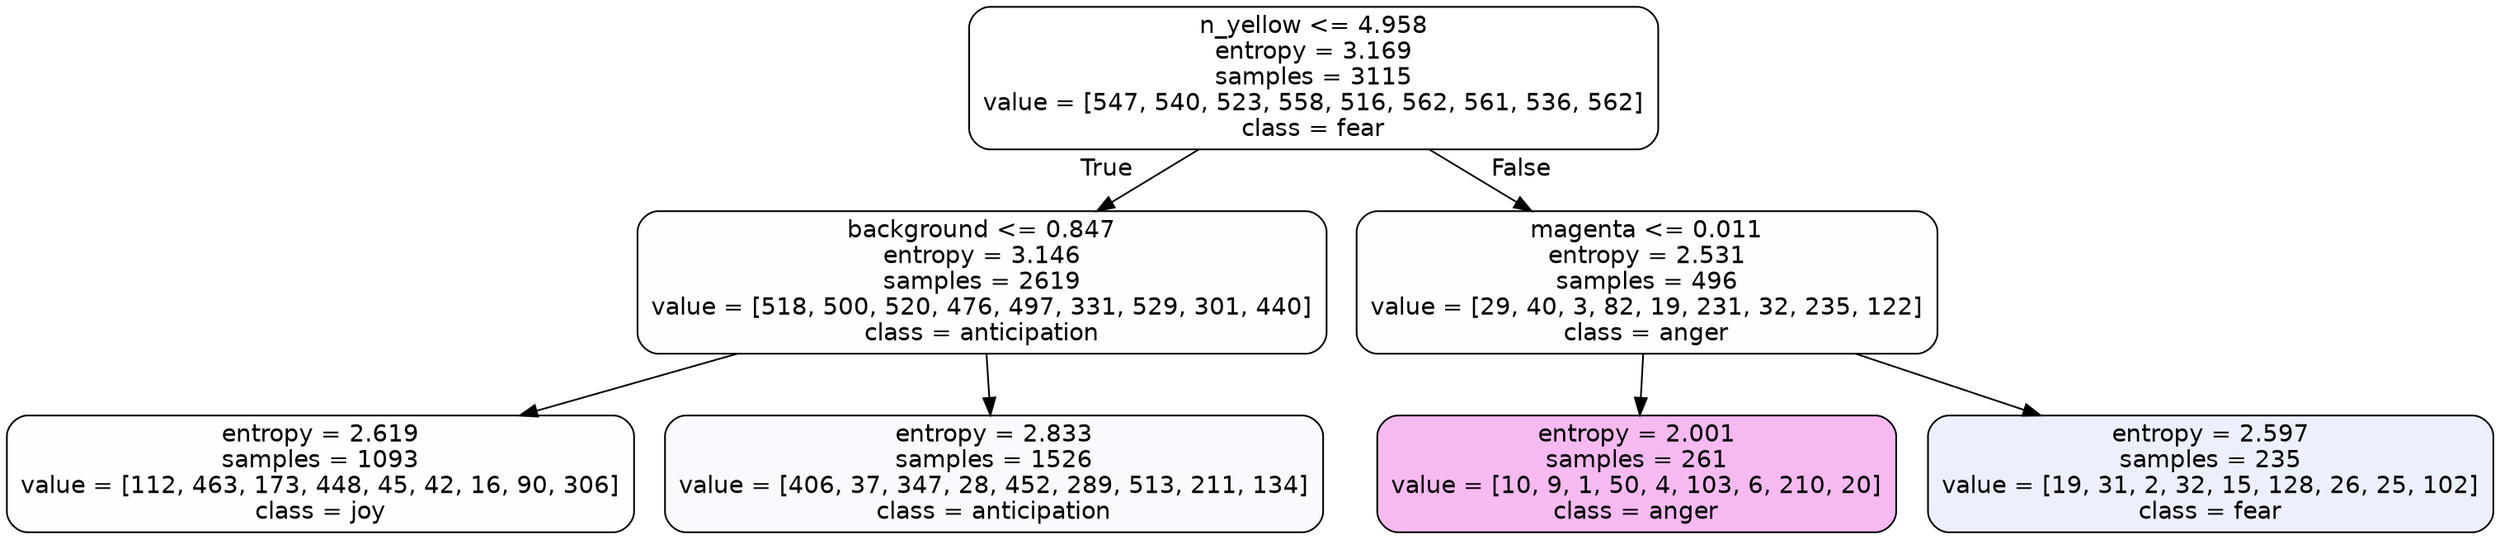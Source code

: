 digraph Tree {
node [shape=box, style="filled, rounded", color="black", fontname=helvetica] ;
edge [fontname=helvetica] ;
0 [label="n_yellow <= 4.958\nentropy = 3.169\nsamples = 3115\nvalue = [547, 540, 523, 558, 516, 562, 561, 536, 562]\nclass = fear", fillcolor="#3964e500"] ;
1 [label="background <= 0.847\nentropy = 3.146\nsamples = 2619\nvalue = [518, 500, 520, 476, 497, 331, 529, 301, 440]\nclass = anticipation", fillcolor="#8139e501"] ;
0 -> 1 [labeldistance=2.5, labelangle=45, headlabel="True"] ;
2 [label="entropy = 2.619\nsamples = 1093\nvalue = [112, 463, 173, 448, 45, 42, 16, 90, 306]\nclass = joy", fillcolor="#d7e53903"] ;
1 -> 2 ;
3 [label="entropy = 2.833\nsamples = 1526\nvalue = [406, 37, 347, 28, 452, 289, 513, 211, 134]\nclass = anticipation", fillcolor="#8139e508"] ;
1 -> 3 ;
4 [label="magenta <= 0.011\nentropy = 2.531\nsamples = 496\nvalue = [29, 40, 3, 82, 19, 231, 32, 235, 122]\nclass = anger", fillcolor="#e539d702"] ;
0 -> 4 [labeldistance=2.5, labelangle=-45, headlabel="False"] ;
5 [label="entropy = 2.001\nsamples = 261\nvalue = [10, 9, 1, 50, 4, 103, 6, 210, 20]\nclass = anger", fillcolor="#e539d758"] ;
4 -> 5 ;
6 [label="entropy = 2.597\nsamples = 235\nvalue = [19, 31, 2, 32, 15, 128, 26, 25, 102]\nclass = fear", fillcolor="#3964e518"] ;
4 -> 6 ;
}